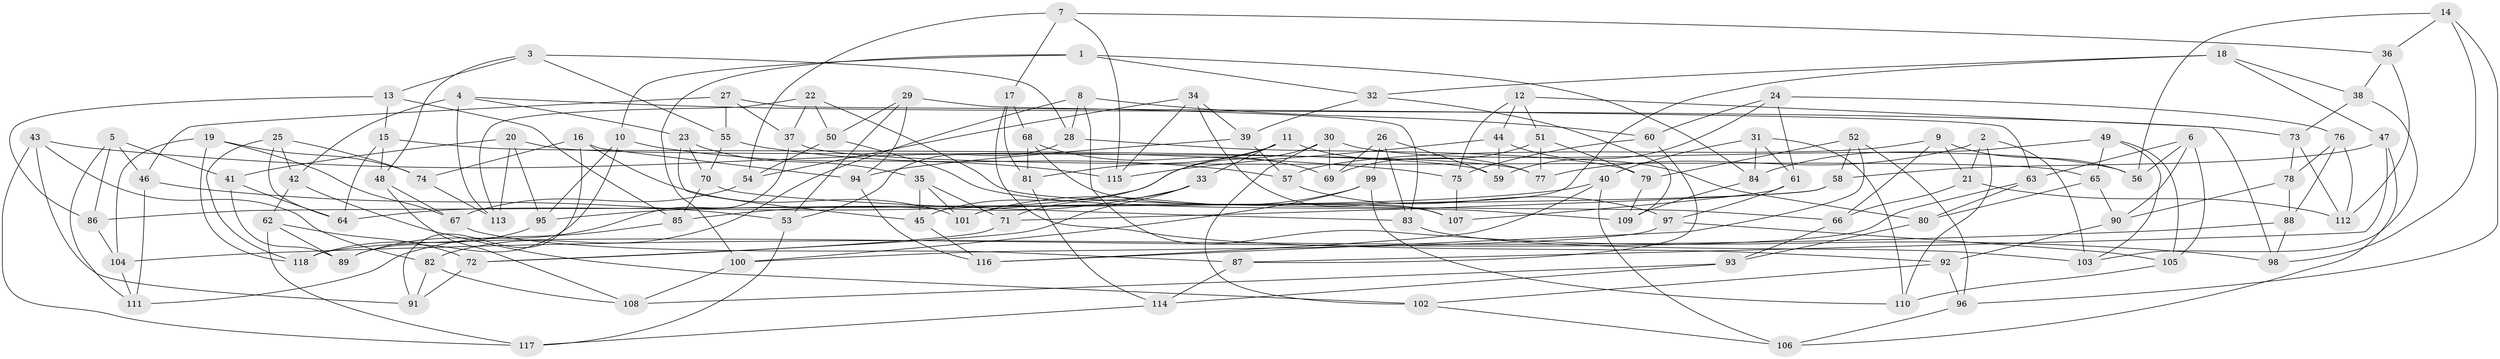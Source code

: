 // Generated by graph-tools (version 1.1) at 2025/26/03/09/25 03:26:52]
// undirected, 118 vertices, 236 edges
graph export_dot {
graph [start="1"]
  node [color=gray90,style=filled];
  1;
  2;
  3;
  4;
  5;
  6;
  7;
  8;
  9;
  10;
  11;
  12;
  13;
  14;
  15;
  16;
  17;
  18;
  19;
  20;
  21;
  22;
  23;
  24;
  25;
  26;
  27;
  28;
  29;
  30;
  31;
  32;
  33;
  34;
  35;
  36;
  37;
  38;
  39;
  40;
  41;
  42;
  43;
  44;
  45;
  46;
  47;
  48;
  49;
  50;
  51;
  52;
  53;
  54;
  55;
  56;
  57;
  58;
  59;
  60;
  61;
  62;
  63;
  64;
  65;
  66;
  67;
  68;
  69;
  70;
  71;
  72;
  73;
  74;
  75;
  76;
  77;
  78;
  79;
  80;
  81;
  82;
  83;
  84;
  85;
  86;
  87;
  88;
  89;
  90;
  91;
  92;
  93;
  94;
  95;
  96;
  97;
  98;
  99;
  100;
  101;
  102;
  103;
  104;
  105;
  106;
  107;
  108;
  109;
  110;
  111;
  112;
  113;
  114;
  115;
  116;
  117;
  118;
  1 -- 100;
  1 -- 84;
  1 -- 32;
  1 -- 10;
  2 -- 77;
  2 -- 110;
  2 -- 103;
  2 -- 21;
  3 -- 13;
  3 -- 48;
  3 -- 55;
  3 -- 28;
  4 -- 23;
  4 -- 73;
  4 -- 113;
  4 -- 42;
  5 -- 41;
  5 -- 46;
  5 -- 86;
  5 -- 111;
  6 -- 90;
  6 -- 105;
  6 -- 56;
  6 -- 63;
  7 -- 17;
  7 -- 54;
  7 -- 115;
  7 -- 36;
  8 -- 60;
  8 -- 98;
  8 -- 82;
  8 -- 28;
  9 -- 66;
  9 -- 21;
  9 -- 56;
  9 -- 57;
  10 -- 95;
  10 -- 89;
  10 -- 115;
  11 -- 45;
  11 -- 33;
  11 -- 77;
  11 -- 81;
  12 -- 75;
  12 -- 98;
  12 -- 44;
  12 -- 51;
  13 -- 15;
  13 -- 86;
  13 -- 85;
  14 -- 96;
  14 -- 36;
  14 -- 98;
  14 -- 56;
  15 -- 64;
  15 -- 48;
  15 -- 59;
  16 -- 74;
  16 -- 91;
  16 -- 101;
  16 -- 94;
  17 -- 68;
  17 -- 92;
  17 -- 81;
  18 -- 32;
  18 -- 47;
  18 -- 101;
  18 -- 38;
  19 -- 74;
  19 -- 104;
  19 -- 67;
  19 -- 118;
  20 -- 113;
  20 -- 41;
  20 -- 77;
  20 -- 95;
  21 -- 66;
  21 -- 112;
  22 -- 50;
  22 -- 66;
  22 -- 113;
  22 -- 37;
  23 -- 45;
  23 -- 70;
  23 -- 35;
  24 -- 76;
  24 -- 59;
  24 -- 60;
  24 -- 61;
  25 -- 74;
  25 -- 118;
  25 -- 64;
  25 -- 42;
  26 -- 69;
  26 -- 59;
  26 -- 83;
  26 -- 99;
  27 -- 55;
  27 -- 63;
  27 -- 37;
  27 -- 46;
  28 -- 79;
  28 -- 53;
  29 -- 53;
  29 -- 50;
  29 -- 83;
  29 -- 94;
  30 -- 64;
  30 -- 56;
  30 -- 102;
  30 -- 69;
  31 -- 110;
  31 -- 84;
  31 -- 61;
  31 -- 40;
  32 -- 39;
  32 -- 109;
  33 -- 72;
  33 -- 71;
  33 -- 85;
  34 -- 115;
  34 -- 107;
  34 -- 54;
  34 -- 39;
  35 -- 71;
  35 -- 45;
  35 -- 101;
  36 -- 38;
  36 -- 112;
  37 -- 65;
  37 -- 89;
  38 -- 73;
  38 -- 103;
  39 -- 57;
  39 -- 94;
  40 -- 106;
  40 -- 116;
  40 -- 95;
  41 -- 64;
  41 -- 89;
  42 -- 102;
  42 -- 62;
  43 -- 117;
  43 -- 75;
  43 -- 82;
  43 -- 91;
  44 -- 80;
  44 -- 115;
  44 -- 59;
  45 -- 116;
  46 -- 111;
  46 -- 53;
  47 -- 58;
  47 -- 87;
  47 -- 106;
  48 -- 67;
  48 -- 108;
  49 -- 103;
  49 -- 65;
  49 -- 105;
  49 -- 84;
  50 -- 109;
  50 -- 54;
  51 -- 77;
  51 -- 79;
  51 -- 69;
  52 -- 96;
  52 -- 58;
  52 -- 116;
  52 -- 79;
  53 -- 117;
  54 -- 67;
  55 -- 57;
  55 -- 70;
  57 -- 97;
  58 -- 86;
  58 -- 71;
  60 -- 87;
  60 -- 75;
  61 -- 97;
  61 -- 107;
  62 -- 89;
  62 -- 117;
  62 -- 72;
  63 -- 118;
  63 -- 80;
  65 -- 80;
  65 -- 90;
  66 -- 93;
  67 -- 87;
  68 -- 81;
  68 -- 107;
  68 -- 69;
  70 -- 83;
  70 -- 85;
  71 -- 72;
  72 -- 91;
  73 -- 112;
  73 -- 78;
  74 -- 113;
  75 -- 107;
  76 -- 112;
  76 -- 88;
  76 -- 78;
  78 -- 88;
  78 -- 90;
  79 -- 109;
  80 -- 93;
  81 -- 114;
  82 -- 91;
  82 -- 108;
  83 -- 103;
  84 -- 109;
  85 -- 111;
  86 -- 104;
  87 -- 114;
  88 -- 104;
  88 -- 98;
  90 -- 92;
  92 -- 102;
  92 -- 96;
  93 -- 108;
  93 -- 114;
  94 -- 116;
  95 -- 118;
  96 -- 106;
  97 -- 100;
  97 -- 105;
  99 -- 101;
  99 -- 100;
  99 -- 110;
  100 -- 108;
  102 -- 106;
  104 -- 111;
  105 -- 110;
  114 -- 117;
}
